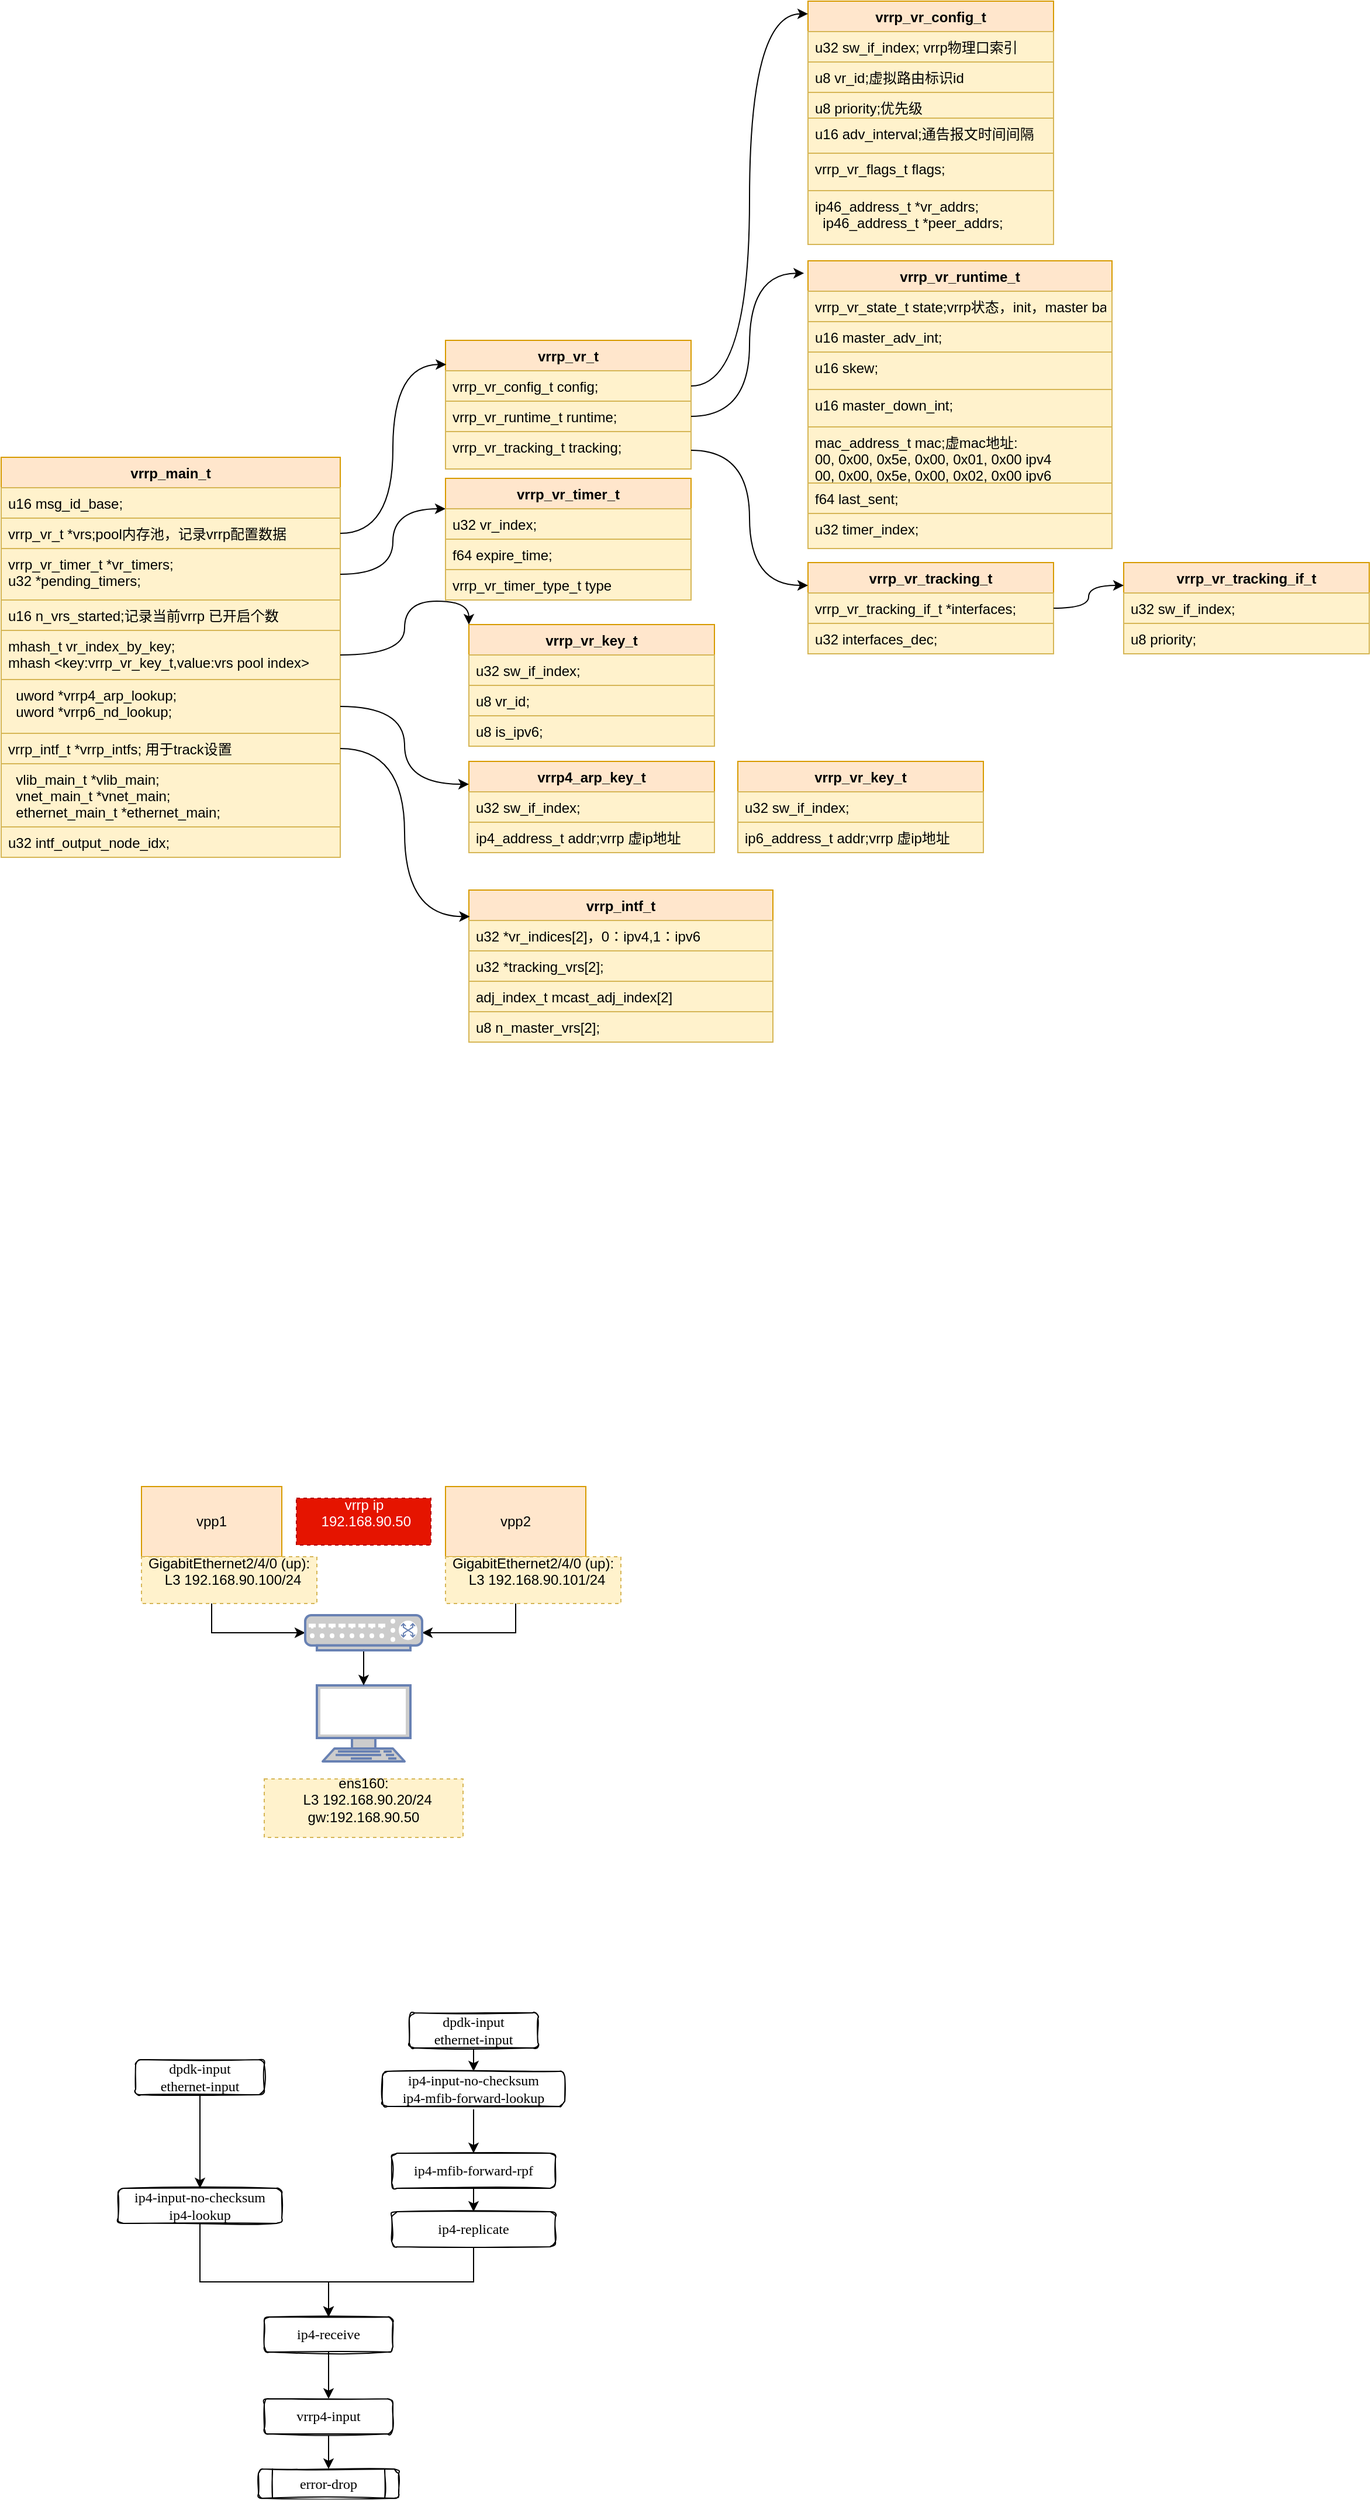<mxfile version="16.2.4" type="github">
  <diagram id="Xr7v131PZR1YZp_UmPs2" name="Page-1">
    <mxGraphModel dx="782" dy="436" grid="1" gridSize="10" guides="1" tooltips="1" connect="1" arrows="1" fold="1" page="1" pageScale="1" pageWidth="827" pageHeight="1169" math="0" shadow="0">
      <root>
        <mxCell id="0" />
        <mxCell id="1" parent="0" />
        <mxCell id="yYVIS0Uz0t4i-bLcMdcE-6" style="edgeStyle=orthogonalEdgeStyle;rounded=0;orthogonalLoop=1;jettySize=auto;html=1;entryX=0;entryY=0.5;entryDx=0;entryDy=0;entryPerimeter=0;exitX=0.5;exitY=1;exitDx=0;exitDy=0;" parent="1" source="yYVIS0Uz0t4i-bLcMdcE-1" target="yYVIS0Uz0t4i-bLcMdcE-4" edge="1">
          <mxGeometry relative="1" as="geometry" />
        </mxCell>
        <mxCell id="yYVIS0Uz0t4i-bLcMdcE-1" value="vpp1" style="rounded=0;whiteSpace=wrap;html=1;fillColor=#ffe6cc;strokeColor=#d79b00;" parent="1" vertex="1">
          <mxGeometry x="200" y="1270" width="120" height="60" as="geometry" />
        </mxCell>
        <mxCell id="yYVIS0Uz0t4i-bLcMdcE-7" style="edgeStyle=orthogonalEdgeStyle;rounded=0;orthogonalLoop=1;jettySize=auto;html=1;entryX=1;entryY=0.5;entryDx=0;entryDy=0;entryPerimeter=0;exitX=0.5;exitY=1;exitDx=0;exitDy=0;" parent="1" source="yYVIS0Uz0t4i-bLcMdcE-2" target="yYVIS0Uz0t4i-bLcMdcE-4" edge="1">
          <mxGeometry relative="1" as="geometry" />
        </mxCell>
        <mxCell id="yYVIS0Uz0t4i-bLcMdcE-2" value="vpp2" style="rounded=0;whiteSpace=wrap;html=1;fillColor=#ffe6cc;strokeColor=#d79b00;" parent="1" vertex="1">
          <mxGeometry x="460" y="1270" width="120" height="60" as="geometry" />
        </mxCell>
        <mxCell id="yYVIS0Uz0t4i-bLcMdcE-3" value="" style="fontColor=#0066CC;verticalAlign=top;verticalLabelPosition=bottom;labelPosition=center;align=center;html=1;outlineConnect=0;fillColor=#CCCCCC;strokeColor=#6881B3;gradientColor=none;gradientDirection=north;strokeWidth=2;shape=mxgraph.networks.terminal;" parent="1" vertex="1">
          <mxGeometry x="350" y="1440" width="80" height="65" as="geometry" />
        </mxCell>
        <mxCell id="yYVIS0Uz0t4i-bLcMdcE-5" value="" style="edgeStyle=orthogonalEdgeStyle;rounded=0;orthogonalLoop=1;jettySize=auto;html=1;" parent="1" source="yYVIS0Uz0t4i-bLcMdcE-4" target="yYVIS0Uz0t4i-bLcMdcE-3" edge="1">
          <mxGeometry relative="1" as="geometry" />
        </mxCell>
        <mxCell id="yYVIS0Uz0t4i-bLcMdcE-4" value="" style="fontColor=#0066CC;verticalAlign=top;verticalLabelPosition=bottom;labelPosition=center;align=center;html=1;outlineConnect=0;fillColor=#CCCCCC;strokeColor=#6881B3;gradientColor=none;gradientDirection=north;strokeWidth=2;shape=mxgraph.networks.switch;" parent="1" vertex="1">
          <mxGeometry x="340" y="1380" width="100" height="30" as="geometry" />
        </mxCell>
        <mxCell id="yYVIS0Uz0t4i-bLcMdcE-8" value="&lt;div&gt;GigabitEthernet2/4/0 (up):&lt;/div&gt;&lt;div&gt;&amp;nbsp; L3 192.168.90.100/24&lt;/div&gt;&lt;div&gt;&lt;br&gt;&lt;/div&gt;" style="text;html=1;strokeColor=#d6b656;fillColor=#fff2cc;align=center;verticalAlign=middle;whiteSpace=wrap;rounded=0;dashed=1;" parent="1" vertex="1">
          <mxGeometry x="200" y="1330" width="150" height="40" as="geometry" />
        </mxCell>
        <mxCell id="yYVIS0Uz0t4i-bLcMdcE-9" value="&lt;div&gt;GigabitEthernet2/4/0 (up):&lt;/div&gt;&lt;div&gt;&amp;nbsp; L3 192.168.90.101/24&lt;/div&gt;&lt;div&gt;&lt;br&gt;&lt;/div&gt;" style="text;html=1;strokeColor=#d6b656;fillColor=#fff2cc;align=center;verticalAlign=middle;whiteSpace=wrap;rounded=0;dashed=1;" parent="1" vertex="1">
          <mxGeometry x="460" y="1330" width="150" height="40" as="geometry" />
        </mxCell>
        <mxCell id="yYVIS0Uz0t4i-bLcMdcE-10" value="&lt;div&gt;ens160:&lt;/div&gt;&lt;div&gt;&amp;nbsp; L3 192.168.90.20/24&lt;/div&gt;&lt;div&gt;gw:192.168.90.50&lt;/div&gt;&lt;div&gt;&lt;br&gt;&lt;/div&gt;" style="text;html=1;strokeColor=#d6b656;fillColor=#fff2cc;align=center;verticalAlign=middle;whiteSpace=wrap;rounded=0;dashed=1;" parent="1" vertex="1">
          <mxGeometry x="305" y="1520" width="170" height="50" as="geometry" />
        </mxCell>
        <mxCell id="yYVIS0Uz0t4i-bLcMdcE-11" value="&lt;div&gt;vrrp ip&lt;/div&gt;&lt;div&gt;&lt;span&gt;&amp;nbsp;192.168.90.50&lt;/span&gt;&lt;/div&gt;&lt;div&gt;&lt;br&gt;&lt;/div&gt;" style="text;html=1;strokeColor=#B20000;fillColor=#e51400;align=center;verticalAlign=middle;whiteSpace=wrap;rounded=0;dashed=1;fontColor=#ffffff;" parent="1" vertex="1">
          <mxGeometry x="332.5" y="1280" width="115" height="40" as="geometry" />
        </mxCell>
        <mxCell id="yYVIS0Uz0t4i-bLcMdcE-12" value="vrrp_main_t" style="swimlane;fontStyle=1;align=center;verticalAlign=top;childLayout=stackLayout;horizontal=1;startSize=26;horizontalStack=0;resizeParent=1;resizeParentMax=0;resizeLast=0;collapsible=1;marginBottom=0;strokeColor=#d79b00;fillColor=#ffe6cc;" parent="1" vertex="1">
          <mxGeometry x="80" y="390" width="290" height="342" as="geometry" />
        </mxCell>
        <mxCell id="yYVIS0Uz0t4i-bLcMdcE-13" value="u16 msg_id_base;" style="text;strokeColor=#d6b656;fillColor=#fff2cc;align=left;verticalAlign=top;spacingLeft=4;spacingRight=4;overflow=hidden;rotatable=0;points=[[0,0.5],[1,0.5]];portConstraint=eastwest;" parent="yYVIS0Uz0t4i-bLcMdcE-12" vertex="1">
          <mxGeometry y="26" width="290" height="26" as="geometry" />
        </mxCell>
        <mxCell id="yYVIS0Uz0t4i-bLcMdcE-15" value="vrrp_vr_t *vrs;pool内存池，记录vrrp配置数据" style="text;strokeColor=#d6b656;fillColor=#fff2cc;align=left;verticalAlign=top;spacingLeft=4;spacingRight=4;overflow=hidden;rotatable=0;points=[[0,0.5],[1,0.5]];portConstraint=eastwest;" parent="yYVIS0Uz0t4i-bLcMdcE-12" vertex="1">
          <mxGeometry y="52" width="290" height="26" as="geometry" />
        </mxCell>
        <mxCell id="yYVIS0Uz0t4i-bLcMdcE-16" value="vrrp_vr_timer_t *vr_timers;&#xa;u32 *pending_timers;" style="text;strokeColor=#d6b656;fillColor=#fff2cc;align=left;verticalAlign=top;spacingLeft=4;spacingRight=4;overflow=hidden;rotatable=0;points=[[0,0.5],[1,0.5]];portConstraint=eastwest;" parent="yYVIS0Uz0t4i-bLcMdcE-12" vertex="1">
          <mxGeometry y="78" width="290" height="44" as="geometry" />
        </mxCell>
        <mxCell id="yYVIS0Uz0t4i-bLcMdcE-17" value="u16 n_vrs_started;记录当前vrrp 已开启个数" style="text;strokeColor=#d6b656;fillColor=#fff2cc;align=left;verticalAlign=top;spacingLeft=4;spacingRight=4;overflow=hidden;rotatable=0;points=[[0,0.5],[1,0.5]];portConstraint=eastwest;" parent="yYVIS0Uz0t4i-bLcMdcE-12" vertex="1">
          <mxGeometry y="122" width="290" height="26" as="geometry" />
        </mxCell>
        <mxCell id="yYVIS0Uz0t4i-bLcMdcE-18" value="mhash_t vr_index_by_key;  &#xa;mhash &lt;key:vrrp_vr_key_t,value:vrs pool index&gt;" style="text;strokeColor=#d6b656;fillColor=#fff2cc;align=left;verticalAlign=top;spacingLeft=4;spacingRight=4;overflow=hidden;rotatable=0;points=[[0,0.5],[1,0.5]];portConstraint=eastwest;" parent="yYVIS0Uz0t4i-bLcMdcE-12" vertex="1">
          <mxGeometry y="148" width="290" height="42" as="geometry" />
        </mxCell>
        <mxCell id="yYVIS0Uz0t4i-bLcMdcE-19" value="  uword *vrrp4_arp_lookup;&#xa;  uword *vrrp6_nd_lookup;" style="text;strokeColor=#d6b656;fillColor=#fff2cc;align=left;verticalAlign=top;spacingLeft=4;spacingRight=4;overflow=hidden;rotatable=0;points=[[0,0.5],[1,0.5]];portConstraint=eastwest;" parent="yYVIS0Uz0t4i-bLcMdcE-12" vertex="1">
          <mxGeometry y="190" width="290" height="46" as="geometry" />
        </mxCell>
        <mxCell id="yYVIS0Uz0t4i-bLcMdcE-20" value="vrrp_intf_t *vrrp_intfs; 用于track设置" style="text;strokeColor=#d6b656;fillColor=#fff2cc;align=left;verticalAlign=top;spacingLeft=4;spacingRight=4;overflow=hidden;rotatable=0;points=[[0,0.5],[1,0.5]];portConstraint=eastwest;" parent="yYVIS0Uz0t4i-bLcMdcE-12" vertex="1">
          <mxGeometry y="236" width="290" height="26" as="geometry" />
        </mxCell>
        <mxCell id="yYVIS0Uz0t4i-bLcMdcE-21" value="  vlib_main_t *vlib_main;&#xa;  vnet_main_t *vnet_main;&#xa;  ethernet_main_t *ethernet_main;" style="text;strokeColor=#d6b656;fillColor=#fff2cc;align=left;verticalAlign=top;spacingLeft=4;spacingRight=4;overflow=hidden;rotatable=0;points=[[0,0.5],[1,0.5]];portConstraint=eastwest;" parent="yYVIS0Uz0t4i-bLcMdcE-12" vertex="1">
          <mxGeometry y="262" width="290" height="54" as="geometry" />
        </mxCell>
        <mxCell id="yYVIS0Uz0t4i-bLcMdcE-22" value="u32 intf_output_node_idx;" style="text;strokeColor=#d6b656;fillColor=#fff2cc;align=left;verticalAlign=top;spacingLeft=4;spacingRight=4;overflow=hidden;rotatable=0;points=[[0,0.5],[1,0.5]];portConstraint=eastwest;" parent="yYVIS0Uz0t4i-bLcMdcE-12" vertex="1">
          <mxGeometry y="316" width="290" height="26" as="geometry" />
        </mxCell>
        <mxCell id="yYVIS0Uz0t4i-bLcMdcE-23" value="vrrp_vr_t" style="swimlane;fontStyle=1;align=center;verticalAlign=top;childLayout=stackLayout;horizontal=1;startSize=26;horizontalStack=0;resizeParent=1;resizeParentMax=0;resizeLast=0;collapsible=1;marginBottom=0;strokeColor=#d79b00;fillColor=#ffe6cc;" parent="1" vertex="1">
          <mxGeometry x="460" y="290" width="210" height="110" as="geometry" />
        </mxCell>
        <mxCell id="yYVIS0Uz0t4i-bLcMdcE-24" value="vrrp_vr_config_t config;" style="text;strokeColor=#d6b656;fillColor=#fff2cc;align=left;verticalAlign=top;spacingLeft=4;spacingRight=4;overflow=hidden;rotatable=0;points=[[0,0.5],[1,0.5]];portConstraint=eastwest;" parent="yYVIS0Uz0t4i-bLcMdcE-23" vertex="1">
          <mxGeometry y="26" width="210" height="26" as="geometry" />
        </mxCell>
        <mxCell id="yYVIS0Uz0t4i-bLcMdcE-25" value="vrrp_vr_runtime_t runtime;" style="text;strokeColor=#d6b656;fillColor=#fff2cc;align=left;verticalAlign=top;spacingLeft=4;spacingRight=4;overflow=hidden;rotatable=0;points=[[0,0.5],[1,0.5]];portConstraint=eastwest;" parent="yYVIS0Uz0t4i-bLcMdcE-23" vertex="1">
          <mxGeometry y="52" width="210" height="26" as="geometry" />
        </mxCell>
        <mxCell id="yYVIS0Uz0t4i-bLcMdcE-26" value="vrrp_vr_tracking_t tracking;" style="text;strokeColor=#d6b656;fillColor=#fff2cc;align=left;verticalAlign=top;spacingLeft=4;spacingRight=4;overflow=hidden;rotatable=0;points=[[0,0.5],[1,0.5]];portConstraint=eastwest;" parent="yYVIS0Uz0t4i-bLcMdcE-23" vertex="1">
          <mxGeometry y="78" width="210" height="32" as="geometry" />
        </mxCell>
        <mxCell id="yYVIS0Uz0t4i-bLcMdcE-33" value="vrrp_vr_config_t" style="swimlane;fontStyle=1;align=center;verticalAlign=top;childLayout=stackLayout;horizontal=1;startSize=26;horizontalStack=0;resizeParent=1;resizeParentMax=0;resizeLast=0;collapsible=1;marginBottom=0;strokeColor=#d79b00;fillColor=#ffe6cc;" parent="1" vertex="1">
          <mxGeometry x="770" width="210" height="208" as="geometry" />
        </mxCell>
        <mxCell id="yYVIS0Uz0t4i-bLcMdcE-34" value="u32 sw_if_index; vrrp物理口索引" style="text;strokeColor=#d6b656;fillColor=#fff2cc;align=left;verticalAlign=top;spacingLeft=4;spacingRight=4;overflow=hidden;rotatable=0;points=[[0,0.5],[1,0.5]];portConstraint=eastwest;" parent="yYVIS0Uz0t4i-bLcMdcE-33" vertex="1">
          <mxGeometry y="26" width="210" height="26" as="geometry" />
        </mxCell>
        <mxCell id="yYVIS0Uz0t4i-bLcMdcE-35" value="u8 vr_id;虚拟路由标识id" style="text;strokeColor=#d6b656;fillColor=#fff2cc;align=left;verticalAlign=top;spacingLeft=4;spacingRight=4;overflow=hidden;rotatable=0;points=[[0,0.5],[1,0.5]];portConstraint=eastwest;" parent="yYVIS0Uz0t4i-bLcMdcE-33" vertex="1">
          <mxGeometry y="52" width="210" height="26" as="geometry" />
        </mxCell>
        <mxCell id="yYVIS0Uz0t4i-bLcMdcE-36" value="u8 priority;优先级" style="text;strokeColor=#d6b656;fillColor=#fff2cc;align=left;verticalAlign=top;spacingLeft=4;spacingRight=4;overflow=hidden;rotatable=0;points=[[0,0.5],[1,0.5]];portConstraint=eastwest;" parent="yYVIS0Uz0t4i-bLcMdcE-33" vertex="1">
          <mxGeometry y="78" width="210" height="22" as="geometry" />
        </mxCell>
        <mxCell id="yYVIS0Uz0t4i-bLcMdcE-37" value="u16 adv_interval;通告报文时间间隔" style="text;strokeColor=#d6b656;fillColor=#fff2cc;align=left;verticalAlign=top;spacingLeft=4;spacingRight=4;overflow=hidden;rotatable=0;points=[[0,0.5],[1,0.5]];portConstraint=eastwest;" parent="yYVIS0Uz0t4i-bLcMdcE-33" vertex="1">
          <mxGeometry y="100" width="210" height="30" as="geometry" />
        </mxCell>
        <mxCell id="yYVIS0Uz0t4i-bLcMdcE-38" value="vrrp_vr_flags_t flags;" style="text;strokeColor=#d6b656;fillColor=#fff2cc;align=left;verticalAlign=top;spacingLeft=4;spacingRight=4;overflow=hidden;rotatable=0;points=[[0,0.5],[1,0.5]];portConstraint=eastwest;" parent="yYVIS0Uz0t4i-bLcMdcE-33" vertex="1">
          <mxGeometry y="130" width="210" height="32" as="geometry" />
        </mxCell>
        <mxCell id="yYVIS0Uz0t4i-bLcMdcE-39" value="ip46_address_t *vr_addrs;&#xa;  ip46_address_t *peer_addrs;" style="text;strokeColor=#d6b656;fillColor=#fff2cc;align=left;verticalAlign=top;spacingLeft=4;spacingRight=4;overflow=hidden;rotatable=0;points=[[0,0.5],[1,0.5]];portConstraint=eastwest;" parent="yYVIS0Uz0t4i-bLcMdcE-33" vertex="1">
          <mxGeometry y="162" width="210" height="46" as="geometry" />
        </mxCell>
        <mxCell id="yYVIS0Uz0t4i-bLcMdcE-40" value="vrrp_vr_runtime_t" style="swimlane;fontStyle=1;align=center;verticalAlign=top;childLayout=stackLayout;horizontal=1;startSize=26;horizontalStack=0;resizeParent=1;resizeParentMax=0;resizeLast=0;collapsible=1;marginBottom=0;strokeColor=#d79b00;fillColor=#ffe6cc;" parent="1" vertex="1">
          <mxGeometry x="770" y="222" width="260" height="246" as="geometry" />
        </mxCell>
        <mxCell id="yYVIS0Uz0t4i-bLcMdcE-41" value="vrrp_vr_state_t state;vrrp状态，init，master backup" style="text;strokeColor=#d6b656;fillColor=#fff2cc;align=left;verticalAlign=top;spacingLeft=4;spacingRight=4;overflow=hidden;rotatable=0;points=[[0,0.5],[1,0.5]];portConstraint=eastwest;" parent="yYVIS0Uz0t4i-bLcMdcE-40" vertex="1">
          <mxGeometry y="26" width="260" height="26" as="geometry" />
        </mxCell>
        <mxCell id="yYVIS0Uz0t4i-bLcMdcE-42" value="u16 master_adv_int;" style="text;strokeColor=#d6b656;fillColor=#fff2cc;align=left;verticalAlign=top;spacingLeft=4;spacingRight=4;overflow=hidden;rotatable=0;points=[[0,0.5],[1,0.5]];portConstraint=eastwest;" parent="yYVIS0Uz0t4i-bLcMdcE-40" vertex="1">
          <mxGeometry y="52" width="260" height="26" as="geometry" />
        </mxCell>
        <mxCell id="yYVIS0Uz0t4i-bLcMdcE-43" value="u16 skew;" style="text;strokeColor=#d6b656;fillColor=#fff2cc;align=left;verticalAlign=top;spacingLeft=4;spacingRight=4;overflow=hidden;rotatable=0;points=[[0,0.5],[1,0.5]];portConstraint=eastwest;" parent="yYVIS0Uz0t4i-bLcMdcE-40" vertex="1">
          <mxGeometry y="78" width="260" height="32" as="geometry" />
        </mxCell>
        <mxCell id="yYVIS0Uz0t4i-bLcMdcE-44" value="u16 master_down_int;" style="text;strokeColor=#d6b656;fillColor=#fff2cc;align=left;verticalAlign=top;spacingLeft=4;spacingRight=4;overflow=hidden;rotatable=0;points=[[0,0.5],[1,0.5]];portConstraint=eastwest;" parent="yYVIS0Uz0t4i-bLcMdcE-40" vertex="1">
          <mxGeometry y="110" width="260" height="32" as="geometry" />
        </mxCell>
        <mxCell id="yYVIS0Uz0t4i-bLcMdcE-45" value="mac_address_t mac;虚mac地址:&#xa;00, 0x00, 0x5e, 0x00, 0x01, 0x00 ipv4&#xa;00, 0x00, 0x5e, 0x00, 0x02, 0x00 ipv6" style="text;strokeColor=#d6b656;fillColor=#fff2cc;align=left;verticalAlign=top;spacingLeft=4;spacingRight=4;overflow=hidden;rotatable=0;points=[[0,0.5],[1,0.5]];portConstraint=eastwest;" parent="yYVIS0Uz0t4i-bLcMdcE-40" vertex="1">
          <mxGeometry y="142" width="260" height="48" as="geometry" />
        </mxCell>
        <mxCell id="yYVIS0Uz0t4i-bLcMdcE-46" value="f64 last_sent;" style="text;strokeColor=#d6b656;fillColor=#fff2cc;align=left;verticalAlign=top;spacingLeft=4;spacingRight=4;overflow=hidden;rotatable=0;points=[[0,0.5],[1,0.5]];portConstraint=eastwest;" parent="yYVIS0Uz0t4i-bLcMdcE-40" vertex="1">
          <mxGeometry y="190" width="260" height="26" as="geometry" />
        </mxCell>
        <mxCell id="yYVIS0Uz0t4i-bLcMdcE-47" value="u32 timer_index;" style="text;strokeColor=#d6b656;fillColor=#fff2cc;align=left;verticalAlign=top;spacingLeft=4;spacingRight=4;overflow=hidden;rotatable=0;points=[[0,0.5],[1,0.5]];portConstraint=eastwest;" parent="yYVIS0Uz0t4i-bLcMdcE-40" vertex="1">
          <mxGeometry y="216" width="260" height="30" as="geometry" />
        </mxCell>
        <mxCell id="yYVIS0Uz0t4i-bLcMdcE-48" value="vrrp_vr_tracking_t" style="swimlane;fontStyle=1;align=center;verticalAlign=top;childLayout=stackLayout;horizontal=1;startSize=26;horizontalStack=0;resizeParent=1;resizeParentMax=0;resizeLast=0;collapsible=1;marginBottom=0;strokeColor=#d79b00;fillColor=#ffe6cc;" parent="1" vertex="1">
          <mxGeometry x="770" y="480" width="210" height="78" as="geometry" />
        </mxCell>
        <mxCell id="yYVIS0Uz0t4i-bLcMdcE-49" value="vrrp_vr_tracking_if_t *interfaces;" style="text;strokeColor=#d6b656;fillColor=#fff2cc;align=left;verticalAlign=top;spacingLeft=4;spacingRight=4;overflow=hidden;rotatable=0;points=[[0,0.5],[1,0.5]];portConstraint=eastwest;" parent="yYVIS0Uz0t4i-bLcMdcE-48" vertex="1">
          <mxGeometry y="26" width="210" height="26" as="geometry" />
        </mxCell>
        <mxCell id="yYVIS0Uz0t4i-bLcMdcE-50" value="u32 interfaces_dec;" style="text;strokeColor=#d6b656;fillColor=#fff2cc;align=left;verticalAlign=top;spacingLeft=4;spacingRight=4;overflow=hidden;rotatable=0;points=[[0,0.5],[1,0.5]];portConstraint=eastwest;" parent="yYVIS0Uz0t4i-bLcMdcE-48" vertex="1">
          <mxGeometry y="52" width="210" height="26" as="geometry" />
        </mxCell>
        <mxCell id="yYVIS0Uz0t4i-bLcMdcE-56" value="vrrp_vr_tracking_if_t" style="swimlane;fontStyle=1;align=center;verticalAlign=top;childLayout=stackLayout;horizontal=1;startSize=26;horizontalStack=0;resizeParent=1;resizeParentMax=0;resizeLast=0;collapsible=1;marginBottom=0;strokeColor=#d79b00;fillColor=#ffe6cc;" parent="1" vertex="1">
          <mxGeometry x="1040" y="480" width="210" height="78" as="geometry" />
        </mxCell>
        <mxCell id="yYVIS0Uz0t4i-bLcMdcE-57" value="u32 sw_if_index;" style="text;strokeColor=#d6b656;fillColor=#fff2cc;align=left;verticalAlign=top;spacingLeft=4;spacingRight=4;overflow=hidden;rotatable=0;points=[[0,0.5],[1,0.5]];portConstraint=eastwest;" parent="yYVIS0Uz0t4i-bLcMdcE-56" vertex="1">
          <mxGeometry y="26" width="210" height="26" as="geometry" />
        </mxCell>
        <mxCell id="yYVIS0Uz0t4i-bLcMdcE-58" value="u8 priority;" style="text;strokeColor=#d6b656;fillColor=#fff2cc;align=left;verticalAlign=top;spacingLeft=4;spacingRight=4;overflow=hidden;rotatable=0;points=[[0,0.5],[1,0.5]];portConstraint=eastwest;" parent="yYVIS0Uz0t4i-bLcMdcE-56" vertex="1">
          <mxGeometry y="52" width="210" height="26" as="geometry" />
        </mxCell>
        <mxCell id="yYVIS0Uz0t4i-bLcMdcE-59" value="vrrp_vr_timer_t" style="swimlane;fontStyle=1;align=center;verticalAlign=top;childLayout=stackLayout;horizontal=1;startSize=26;horizontalStack=0;resizeParent=1;resizeParentMax=0;resizeLast=0;collapsible=1;marginBottom=0;strokeColor=#d79b00;fillColor=#ffe6cc;" parent="1" vertex="1">
          <mxGeometry x="460" y="408" width="210" height="104" as="geometry" />
        </mxCell>
        <mxCell id="yYVIS0Uz0t4i-bLcMdcE-60" value="u32 vr_index;" style="text;strokeColor=#d6b656;fillColor=#fff2cc;align=left;verticalAlign=top;spacingLeft=4;spacingRight=4;overflow=hidden;rotatable=0;points=[[0,0.5],[1,0.5]];portConstraint=eastwest;" parent="yYVIS0Uz0t4i-bLcMdcE-59" vertex="1">
          <mxGeometry y="26" width="210" height="26" as="geometry" />
        </mxCell>
        <mxCell id="yYVIS0Uz0t4i-bLcMdcE-61" value="f64 expire_time;" style="text;strokeColor=#d6b656;fillColor=#fff2cc;align=left;verticalAlign=top;spacingLeft=4;spacingRight=4;overflow=hidden;rotatable=0;points=[[0,0.5],[1,0.5]];portConstraint=eastwest;" parent="yYVIS0Uz0t4i-bLcMdcE-59" vertex="1">
          <mxGeometry y="52" width="210" height="26" as="geometry" />
        </mxCell>
        <mxCell id="yYVIS0Uz0t4i-bLcMdcE-62" value="vrrp_vr_timer_type_t type" style="text;strokeColor=#d6b656;fillColor=#fff2cc;align=left;verticalAlign=top;spacingLeft=4;spacingRight=4;overflow=hidden;rotatable=0;points=[[0,0.5],[1,0.5]];portConstraint=eastwest;" parent="yYVIS0Uz0t4i-bLcMdcE-59" vertex="1">
          <mxGeometry y="78" width="210" height="26" as="geometry" />
        </mxCell>
        <mxCell id="yYVIS0Uz0t4i-bLcMdcE-63" style="edgeStyle=orthogonalEdgeStyle;curved=1;rounded=0;orthogonalLoop=1;jettySize=auto;html=1;exitX=1;exitY=0.5;exitDx=0;exitDy=0;entryX=0.003;entryY=0.188;entryDx=0;entryDy=0;entryPerimeter=0;" parent="1" source="yYVIS0Uz0t4i-bLcMdcE-15" target="yYVIS0Uz0t4i-bLcMdcE-23" edge="1">
          <mxGeometry relative="1" as="geometry">
            <mxPoint x="390" y="230" as="targetPoint" />
          </mxGeometry>
        </mxCell>
        <mxCell id="yYVIS0Uz0t4i-bLcMdcE-65" style="edgeStyle=orthogonalEdgeStyle;curved=1;rounded=0;orthogonalLoop=1;jettySize=auto;html=1;exitX=1;exitY=0.5;exitDx=0;exitDy=0;entryX=-0.013;entryY=0.043;entryDx=0;entryDy=0;entryPerimeter=0;" parent="1" source="yYVIS0Uz0t4i-bLcMdcE-25" target="yYVIS0Uz0t4i-bLcMdcE-40" edge="1">
          <mxGeometry relative="1" as="geometry" />
        </mxCell>
        <mxCell id="yYVIS0Uz0t4i-bLcMdcE-66" style="edgeStyle=orthogonalEdgeStyle;curved=1;rounded=0;orthogonalLoop=1;jettySize=auto;html=1;exitX=1;exitY=0.5;exitDx=0;exitDy=0;entryX=0;entryY=0.25;entryDx=0;entryDy=0;" parent="1" source="yYVIS0Uz0t4i-bLcMdcE-26" target="yYVIS0Uz0t4i-bLcMdcE-48" edge="1">
          <mxGeometry relative="1" as="geometry" />
        </mxCell>
        <mxCell id="yYVIS0Uz0t4i-bLcMdcE-67" style="edgeStyle=orthogonalEdgeStyle;curved=1;rounded=0;orthogonalLoop=1;jettySize=auto;html=1;exitX=1;exitY=0.5;exitDx=0;exitDy=0;entryX=0;entryY=0.25;entryDx=0;entryDy=0;" parent="1" source="yYVIS0Uz0t4i-bLcMdcE-49" target="yYVIS0Uz0t4i-bLcMdcE-56" edge="1">
          <mxGeometry relative="1" as="geometry" />
        </mxCell>
        <mxCell id="yYVIS0Uz0t4i-bLcMdcE-68" style="edgeStyle=orthogonalEdgeStyle;curved=1;rounded=0;orthogonalLoop=1;jettySize=auto;html=1;exitX=1;exitY=0.5;exitDx=0;exitDy=0;entryX=0;entryY=0.052;entryDx=0;entryDy=0;entryPerimeter=0;" parent="1" source="yYVIS0Uz0t4i-bLcMdcE-24" target="yYVIS0Uz0t4i-bLcMdcE-33" edge="1">
          <mxGeometry relative="1" as="geometry" />
        </mxCell>
        <mxCell id="yYVIS0Uz0t4i-bLcMdcE-69" style="edgeStyle=orthogonalEdgeStyle;curved=1;rounded=0;orthogonalLoop=1;jettySize=auto;html=1;exitX=1;exitY=0.5;exitDx=0;exitDy=0;entryX=0;entryY=0.25;entryDx=0;entryDy=0;" parent="1" source="yYVIS0Uz0t4i-bLcMdcE-16" target="yYVIS0Uz0t4i-bLcMdcE-59" edge="1">
          <mxGeometry relative="1" as="geometry" />
        </mxCell>
        <mxCell id="yYVIS0Uz0t4i-bLcMdcE-70" value="vrrp_vr_key_t" style="swimlane;fontStyle=1;align=center;verticalAlign=top;childLayout=stackLayout;horizontal=1;startSize=26;horizontalStack=0;resizeParent=1;resizeParentMax=0;resizeLast=0;collapsible=1;marginBottom=0;strokeColor=#d79b00;fillColor=#ffe6cc;" parent="1" vertex="1">
          <mxGeometry x="480" y="533" width="210" height="104" as="geometry" />
        </mxCell>
        <mxCell id="yYVIS0Uz0t4i-bLcMdcE-71" value="u32 sw_if_index;" style="text;strokeColor=#d6b656;fillColor=#fff2cc;align=left;verticalAlign=top;spacingLeft=4;spacingRight=4;overflow=hidden;rotatable=0;points=[[0,0.5],[1,0.5]];portConstraint=eastwest;" parent="yYVIS0Uz0t4i-bLcMdcE-70" vertex="1">
          <mxGeometry y="26" width="210" height="26" as="geometry" />
        </mxCell>
        <mxCell id="yYVIS0Uz0t4i-bLcMdcE-72" value="u8 vr_id;" style="text;strokeColor=#d6b656;fillColor=#fff2cc;align=left;verticalAlign=top;spacingLeft=4;spacingRight=4;overflow=hidden;rotatable=0;points=[[0,0.5],[1,0.5]];portConstraint=eastwest;" parent="yYVIS0Uz0t4i-bLcMdcE-70" vertex="1">
          <mxGeometry y="52" width="210" height="26" as="geometry" />
        </mxCell>
        <mxCell id="yYVIS0Uz0t4i-bLcMdcE-73" value="u8 is_ipv6;" style="text;strokeColor=#d6b656;fillColor=#fff2cc;align=left;verticalAlign=top;spacingLeft=4;spacingRight=4;overflow=hidden;rotatable=0;points=[[0,0.5],[1,0.5]];portConstraint=eastwest;" parent="yYVIS0Uz0t4i-bLcMdcE-70" vertex="1">
          <mxGeometry y="78" width="210" height="26" as="geometry" />
        </mxCell>
        <mxCell id="yYVIS0Uz0t4i-bLcMdcE-74" style="edgeStyle=orthogonalEdgeStyle;curved=1;rounded=0;orthogonalLoop=1;jettySize=auto;html=1;exitX=1;exitY=0.5;exitDx=0;exitDy=0;entryX=0;entryY=0;entryDx=0;entryDy=0;" parent="1" source="yYVIS0Uz0t4i-bLcMdcE-18" target="yYVIS0Uz0t4i-bLcMdcE-70" edge="1">
          <mxGeometry relative="1" as="geometry" />
        </mxCell>
        <mxCell id="yYVIS0Uz0t4i-bLcMdcE-75" value="vrrp4_arp_key_t" style="swimlane;fontStyle=1;align=center;verticalAlign=top;childLayout=stackLayout;horizontal=1;startSize=26;horizontalStack=0;resizeParent=1;resizeParentMax=0;resizeLast=0;collapsible=1;marginBottom=0;strokeColor=#d79b00;fillColor=#ffe6cc;" parent="1" vertex="1">
          <mxGeometry x="480" y="650" width="210" height="78" as="geometry" />
        </mxCell>
        <mxCell id="yYVIS0Uz0t4i-bLcMdcE-76" value="u32 sw_if_index;" style="text;strokeColor=#d6b656;fillColor=#fff2cc;align=left;verticalAlign=top;spacingLeft=4;spacingRight=4;overflow=hidden;rotatable=0;points=[[0,0.5],[1,0.5]];portConstraint=eastwest;" parent="yYVIS0Uz0t4i-bLcMdcE-75" vertex="1">
          <mxGeometry y="26" width="210" height="26" as="geometry" />
        </mxCell>
        <mxCell id="yYVIS0Uz0t4i-bLcMdcE-77" value="ip4_address_t addr;vrrp 虚ip地址" style="text;strokeColor=#d6b656;fillColor=#fff2cc;align=left;verticalAlign=top;spacingLeft=4;spacingRight=4;overflow=hidden;rotatable=0;points=[[0,0.5],[1,0.5]];portConstraint=eastwest;" parent="yYVIS0Uz0t4i-bLcMdcE-75" vertex="1">
          <mxGeometry y="52" width="210" height="26" as="geometry" />
        </mxCell>
        <mxCell id="yYVIS0Uz0t4i-bLcMdcE-79" value="vrrp_vr_key_t" style="swimlane;fontStyle=1;align=center;verticalAlign=top;childLayout=stackLayout;horizontal=1;startSize=26;horizontalStack=0;resizeParent=1;resizeParentMax=0;resizeLast=0;collapsible=1;marginBottom=0;strokeColor=#d79b00;fillColor=#ffe6cc;" parent="1" vertex="1">
          <mxGeometry x="710" y="650" width="210" height="78" as="geometry" />
        </mxCell>
        <mxCell id="yYVIS0Uz0t4i-bLcMdcE-80" value="u32 sw_if_index;" style="text;strokeColor=#d6b656;fillColor=#fff2cc;align=left;verticalAlign=top;spacingLeft=4;spacingRight=4;overflow=hidden;rotatable=0;points=[[0,0.5],[1,0.5]];portConstraint=eastwest;" parent="yYVIS0Uz0t4i-bLcMdcE-79" vertex="1">
          <mxGeometry y="26" width="210" height="26" as="geometry" />
        </mxCell>
        <mxCell id="yYVIS0Uz0t4i-bLcMdcE-81" value="ip6_address_t addr;vrrp 虚ip地址" style="text;strokeColor=#d6b656;fillColor=#fff2cc;align=left;verticalAlign=top;spacingLeft=4;spacingRight=4;overflow=hidden;rotatable=0;points=[[0,0.5],[1,0.5]];portConstraint=eastwest;" parent="yYVIS0Uz0t4i-bLcMdcE-79" vertex="1">
          <mxGeometry y="52" width="210" height="26" as="geometry" />
        </mxCell>
        <mxCell id="yYVIS0Uz0t4i-bLcMdcE-83" style="edgeStyle=orthogonalEdgeStyle;curved=1;rounded=0;orthogonalLoop=1;jettySize=auto;html=1;exitX=1;exitY=0.5;exitDx=0;exitDy=0;entryX=0;entryY=0.25;entryDx=0;entryDy=0;" parent="1" source="yYVIS0Uz0t4i-bLcMdcE-19" target="yYVIS0Uz0t4i-bLcMdcE-75" edge="1">
          <mxGeometry relative="1" as="geometry" />
        </mxCell>
        <mxCell id="jMTyDZ1HEhaUe_e8WgB1-1" value="vrrp_intf_t" style="swimlane;fontStyle=1;align=center;verticalAlign=top;childLayout=stackLayout;horizontal=1;startSize=26;horizontalStack=0;resizeParent=1;resizeParentMax=0;resizeLast=0;collapsible=1;marginBottom=0;strokeColor=#d79b00;fillColor=#ffe6cc;" parent="1" vertex="1">
          <mxGeometry x="480" y="760" width="260" height="130" as="geometry" />
        </mxCell>
        <mxCell id="jMTyDZ1HEhaUe_e8WgB1-2" value="u32 *vr_indices[2]，0：ipv4,1：ipv6" style="text;strokeColor=#d6b656;fillColor=#fff2cc;align=left;verticalAlign=top;spacingLeft=4;spacingRight=4;overflow=hidden;rotatable=0;points=[[0,0.5],[1,0.5]];portConstraint=eastwest;" parent="jMTyDZ1HEhaUe_e8WgB1-1" vertex="1">
          <mxGeometry y="26" width="260" height="26" as="geometry" />
        </mxCell>
        <mxCell id="jMTyDZ1HEhaUe_e8WgB1-3" value="u32 *tracking_vrs[2]; " style="text;strokeColor=#d6b656;fillColor=#fff2cc;align=left;verticalAlign=top;spacingLeft=4;spacingRight=4;overflow=hidden;rotatable=0;points=[[0,0.5],[1,0.5]];portConstraint=eastwest;" parent="jMTyDZ1HEhaUe_e8WgB1-1" vertex="1">
          <mxGeometry y="52" width="260" height="26" as="geometry" />
        </mxCell>
        <mxCell id="jMTyDZ1HEhaUe_e8WgB1-4" value="adj_index_t mcast_adj_index[2]" style="text;strokeColor=#d6b656;fillColor=#fff2cc;align=left;verticalAlign=top;spacingLeft=4;spacingRight=4;overflow=hidden;rotatable=0;points=[[0,0.5],[1,0.5]];portConstraint=eastwest;" parent="jMTyDZ1HEhaUe_e8WgB1-1" vertex="1">
          <mxGeometry y="78" width="260" height="26" as="geometry" />
        </mxCell>
        <mxCell id="jMTyDZ1HEhaUe_e8WgB1-5" value="u8 n_master_vrs[2];" style="text;strokeColor=#d6b656;fillColor=#fff2cc;align=left;verticalAlign=top;spacingLeft=4;spacingRight=4;overflow=hidden;rotatable=0;points=[[0,0.5],[1,0.5]];portConstraint=eastwest;" parent="jMTyDZ1HEhaUe_e8WgB1-1" vertex="1">
          <mxGeometry y="104" width="260" height="26" as="geometry" />
        </mxCell>
        <mxCell id="jMTyDZ1HEhaUe_e8WgB1-7" style="edgeStyle=orthogonalEdgeStyle;curved=1;rounded=0;orthogonalLoop=1;jettySize=auto;html=1;exitX=1;exitY=0.5;exitDx=0;exitDy=0;entryX=0.003;entryY=0.174;entryDx=0;entryDy=0;entryPerimeter=0;" parent="1" source="yYVIS0Uz0t4i-bLcMdcE-20" target="jMTyDZ1HEhaUe_e8WgB1-1" edge="1">
          <mxGeometry relative="1" as="geometry" />
        </mxCell>
        <mxCell id="psS8HqiohFmHwW6m-3Iq-3" value="" style="edgeStyle=orthogonalEdgeStyle;rounded=0;orthogonalLoop=1;jettySize=auto;html=1;fontFamily=Comic Sans MS;" edge="1" parent="1" source="psS8HqiohFmHwW6m-3Iq-1" target="psS8HqiohFmHwW6m-3Iq-2">
          <mxGeometry relative="1" as="geometry" />
        </mxCell>
        <mxCell id="psS8HqiohFmHwW6m-3Iq-1" value="dpdk-input&lt;br&gt;ethernet-input" style="rounded=1;whiteSpace=wrap;html=1;fontFamily=Comic Sans MS;labelBackgroundColor=none;labelBorderColor=none;shadow=0;sketch=1;glass=0;" vertex="1" parent="1">
          <mxGeometry x="195" y="1760" width="110" height="30" as="geometry" />
        </mxCell>
        <mxCell id="psS8HqiohFmHwW6m-3Iq-5" value="" style="edgeStyle=orthogonalEdgeStyle;rounded=0;orthogonalLoop=1;jettySize=auto;html=1;fontFamily=Comic Sans MS;" edge="1" parent="1" source="psS8HqiohFmHwW6m-3Iq-2" target="psS8HqiohFmHwW6m-3Iq-4">
          <mxGeometry relative="1" as="geometry">
            <Array as="points">
              <mxPoint x="250" y="1950" />
              <mxPoint x="360" y="1950" />
            </Array>
          </mxGeometry>
        </mxCell>
        <mxCell id="psS8HqiohFmHwW6m-3Iq-2" value="ip4-input-no-checksum&lt;br&gt;ip4-lookup" style="rounded=1;whiteSpace=wrap;html=1;fontFamily=Comic Sans MS;labelBackgroundColor=none;labelBorderColor=none;shadow=0;sketch=1;glass=0;" vertex="1" parent="1">
          <mxGeometry x="180" y="1870" width="140" height="30" as="geometry" />
        </mxCell>
        <mxCell id="psS8HqiohFmHwW6m-3Iq-7" value="" style="edgeStyle=orthogonalEdgeStyle;rounded=0;orthogonalLoop=1;jettySize=auto;html=1;fontFamily=Comic Sans MS;" edge="1" parent="1" source="psS8HqiohFmHwW6m-3Iq-4" target="psS8HqiohFmHwW6m-3Iq-6">
          <mxGeometry relative="1" as="geometry" />
        </mxCell>
        <mxCell id="psS8HqiohFmHwW6m-3Iq-4" value="ip4-receive" style="rounded=1;whiteSpace=wrap;html=1;fontFamily=Comic Sans MS;labelBackgroundColor=none;labelBorderColor=none;shadow=0;sketch=1;glass=0;" vertex="1" parent="1">
          <mxGeometry x="305" y="1980" width="110" height="30" as="geometry" />
        </mxCell>
        <mxCell id="psS8HqiohFmHwW6m-3Iq-9" value="" style="edgeStyle=orthogonalEdgeStyle;rounded=0;orthogonalLoop=1;jettySize=auto;html=1;fontFamily=Comic Sans MS;" edge="1" parent="1" source="psS8HqiohFmHwW6m-3Iq-6" target="psS8HqiohFmHwW6m-3Iq-8">
          <mxGeometry relative="1" as="geometry" />
        </mxCell>
        <mxCell id="psS8HqiohFmHwW6m-3Iq-6" value="vrrp4-input" style="rounded=1;whiteSpace=wrap;html=1;fontFamily=Comic Sans MS;labelBackgroundColor=none;labelBorderColor=none;shadow=0;sketch=1;glass=0;" vertex="1" parent="1">
          <mxGeometry x="305" y="2050" width="110" height="30" as="geometry" />
        </mxCell>
        <mxCell id="psS8HqiohFmHwW6m-3Iq-8" value="error-drop" style="shape=process;whiteSpace=wrap;html=1;backgroundOutline=1;fontFamily=Comic Sans MS;rounded=1;labelBackgroundColor=none;labelBorderColor=none;shadow=0;sketch=1;glass=0;" vertex="1" parent="1">
          <mxGeometry x="300" y="2110" width="120" height="25" as="geometry" />
        </mxCell>
        <mxCell id="psS8HqiohFmHwW6m-3Iq-19" value="" style="edgeStyle=orthogonalEdgeStyle;rounded=0;orthogonalLoop=1;jettySize=auto;html=1;fontFamily=Comic Sans MS;" edge="1" source="psS8HqiohFmHwW6m-3Iq-20" target="psS8HqiohFmHwW6m-3Iq-22" parent="1">
          <mxGeometry relative="1" as="geometry" />
        </mxCell>
        <mxCell id="psS8HqiohFmHwW6m-3Iq-20" value="dpdk-input&lt;br&gt;ethernet-input" style="rounded=1;whiteSpace=wrap;html=1;fontFamily=Comic Sans MS;labelBackgroundColor=none;labelBorderColor=none;shadow=0;sketch=1;glass=0;" vertex="1" parent="1">
          <mxGeometry x="429" y="1720" width="110" height="30" as="geometry" />
        </mxCell>
        <mxCell id="psS8HqiohFmHwW6m-3Iq-21" value="" style="edgeStyle=orthogonalEdgeStyle;rounded=0;orthogonalLoop=1;jettySize=auto;html=1;fontFamily=Comic Sans MS;" edge="1" source="psS8HqiohFmHwW6m-3Iq-22" target="psS8HqiohFmHwW6m-3Iq-24" parent="1">
          <mxGeometry relative="1" as="geometry" />
        </mxCell>
        <mxCell id="psS8HqiohFmHwW6m-3Iq-22" value="ip4-input-no-checksum&lt;br&gt;ip4-mfib-forward-lookup" style="rounded=1;whiteSpace=wrap;html=1;fontFamily=Comic Sans MS;labelBackgroundColor=none;labelBorderColor=none;shadow=0;sketch=1;glass=0;" vertex="1" parent="1">
          <mxGeometry x="406" y="1770" width="156" height="30" as="geometry" />
        </mxCell>
        <mxCell id="psS8HqiohFmHwW6m-3Iq-32" value="" style="edgeStyle=orthogonalEdgeStyle;rounded=0;orthogonalLoop=1;jettySize=auto;html=1;fontFamily=Comic Sans MS;fontColor=#000000;" edge="1" parent="1" source="psS8HqiohFmHwW6m-3Iq-24" target="psS8HqiohFmHwW6m-3Iq-31">
          <mxGeometry relative="1" as="geometry" />
        </mxCell>
        <mxCell id="psS8HqiohFmHwW6m-3Iq-24" value="ip4-mfib-forward-rpf" style="rounded=1;whiteSpace=wrap;html=1;fontFamily=Comic Sans MS;labelBackgroundColor=none;labelBorderColor=none;shadow=0;sketch=1;glass=0;" vertex="1" parent="1">
          <mxGeometry x="414" y="1840" width="140" height="30" as="geometry" />
        </mxCell>
        <mxCell id="psS8HqiohFmHwW6m-3Iq-34" value="" style="edgeStyle=orthogonalEdgeStyle;rounded=0;orthogonalLoop=1;jettySize=auto;html=1;fontFamily=Comic Sans MS;fontColor=#000000;entryX=0.5;entryY=0;entryDx=0;entryDy=0;" edge="1" parent="1" source="psS8HqiohFmHwW6m-3Iq-31" target="psS8HqiohFmHwW6m-3Iq-4">
          <mxGeometry relative="1" as="geometry">
            <mxPoint x="360" y="1990" as="targetPoint" />
            <Array as="points">
              <mxPoint x="484" y="1950" />
              <mxPoint x="360" y="1950" />
            </Array>
          </mxGeometry>
        </mxCell>
        <mxCell id="psS8HqiohFmHwW6m-3Iq-31" value="ip4-replicate" style="rounded=1;whiteSpace=wrap;html=1;fontFamily=Comic Sans MS;labelBackgroundColor=none;labelBorderColor=none;shadow=0;sketch=1;glass=0;" vertex="1" parent="1">
          <mxGeometry x="414" y="1890" width="140" height="30" as="geometry" />
        </mxCell>
      </root>
    </mxGraphModel>
  </diagram>
</mxfile>
